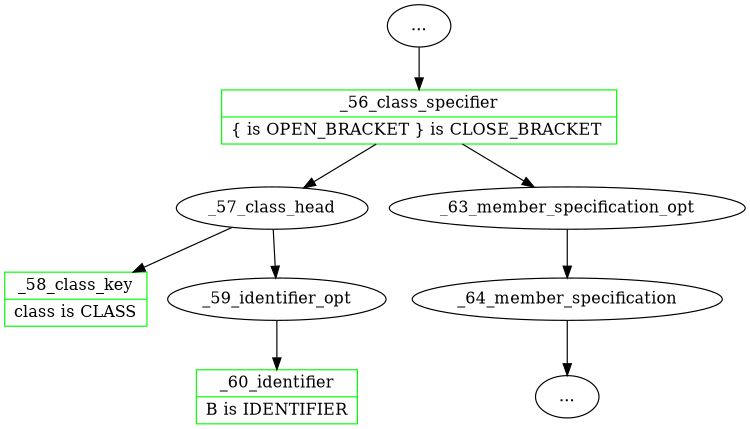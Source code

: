 digraph inner_classes_02 {
//	rankdir=LR;
	size="5,8!";

  _CONTINUE_1 [label="..."]
  _CONTINUE_2 [label="..."]

  _56_class_specifier[label="{_56_class_specifier| \{  is  OPEN_BRACKET  \}  is  CLOSE_BRACKET \l}", shape="record", color=green]
  _57_class_head[label="_57_class_head"]
  _58_class_key[label="{_58_class_key|class is CLASS\l}", shape="record", color=green]
  _59_identifier_opt[label="_59_identifier_opt"]
  _60_identifier[label="{_60_identifier|B is IDENTIFIER\l}", shape="record", color=green]
//  _61_base_clause_opt[label="_61_base_clause_opt"]
//  _62_base_clause[label="{_62_base_clause| \{ \ is_not \:}", shape="record", color=black, style=dotted]
  _63_member_specification_opt[label="_63_member_specification_opt"]
  _64_member_specification[label="_64_member_specification"]

  _CONTINUE_1 -> _56_class_specifier;

  _56_class_specifier->_57_class_head;
  _57_class_head->_58_class_key;
  _57_class_head->_59_identifier_opt;
  _59_identifier_opt->_60_identifier;
//  _57_class_head->_61_base_clause_opt;
//  _61_base_clause_opt->_62_base_clause;
  _56_class_specifier->_63_member_specification_opt;
  _63_member_specification_opt->_64_member_specification;

  _64_member_specification -> _CONTINUE_2;
}
